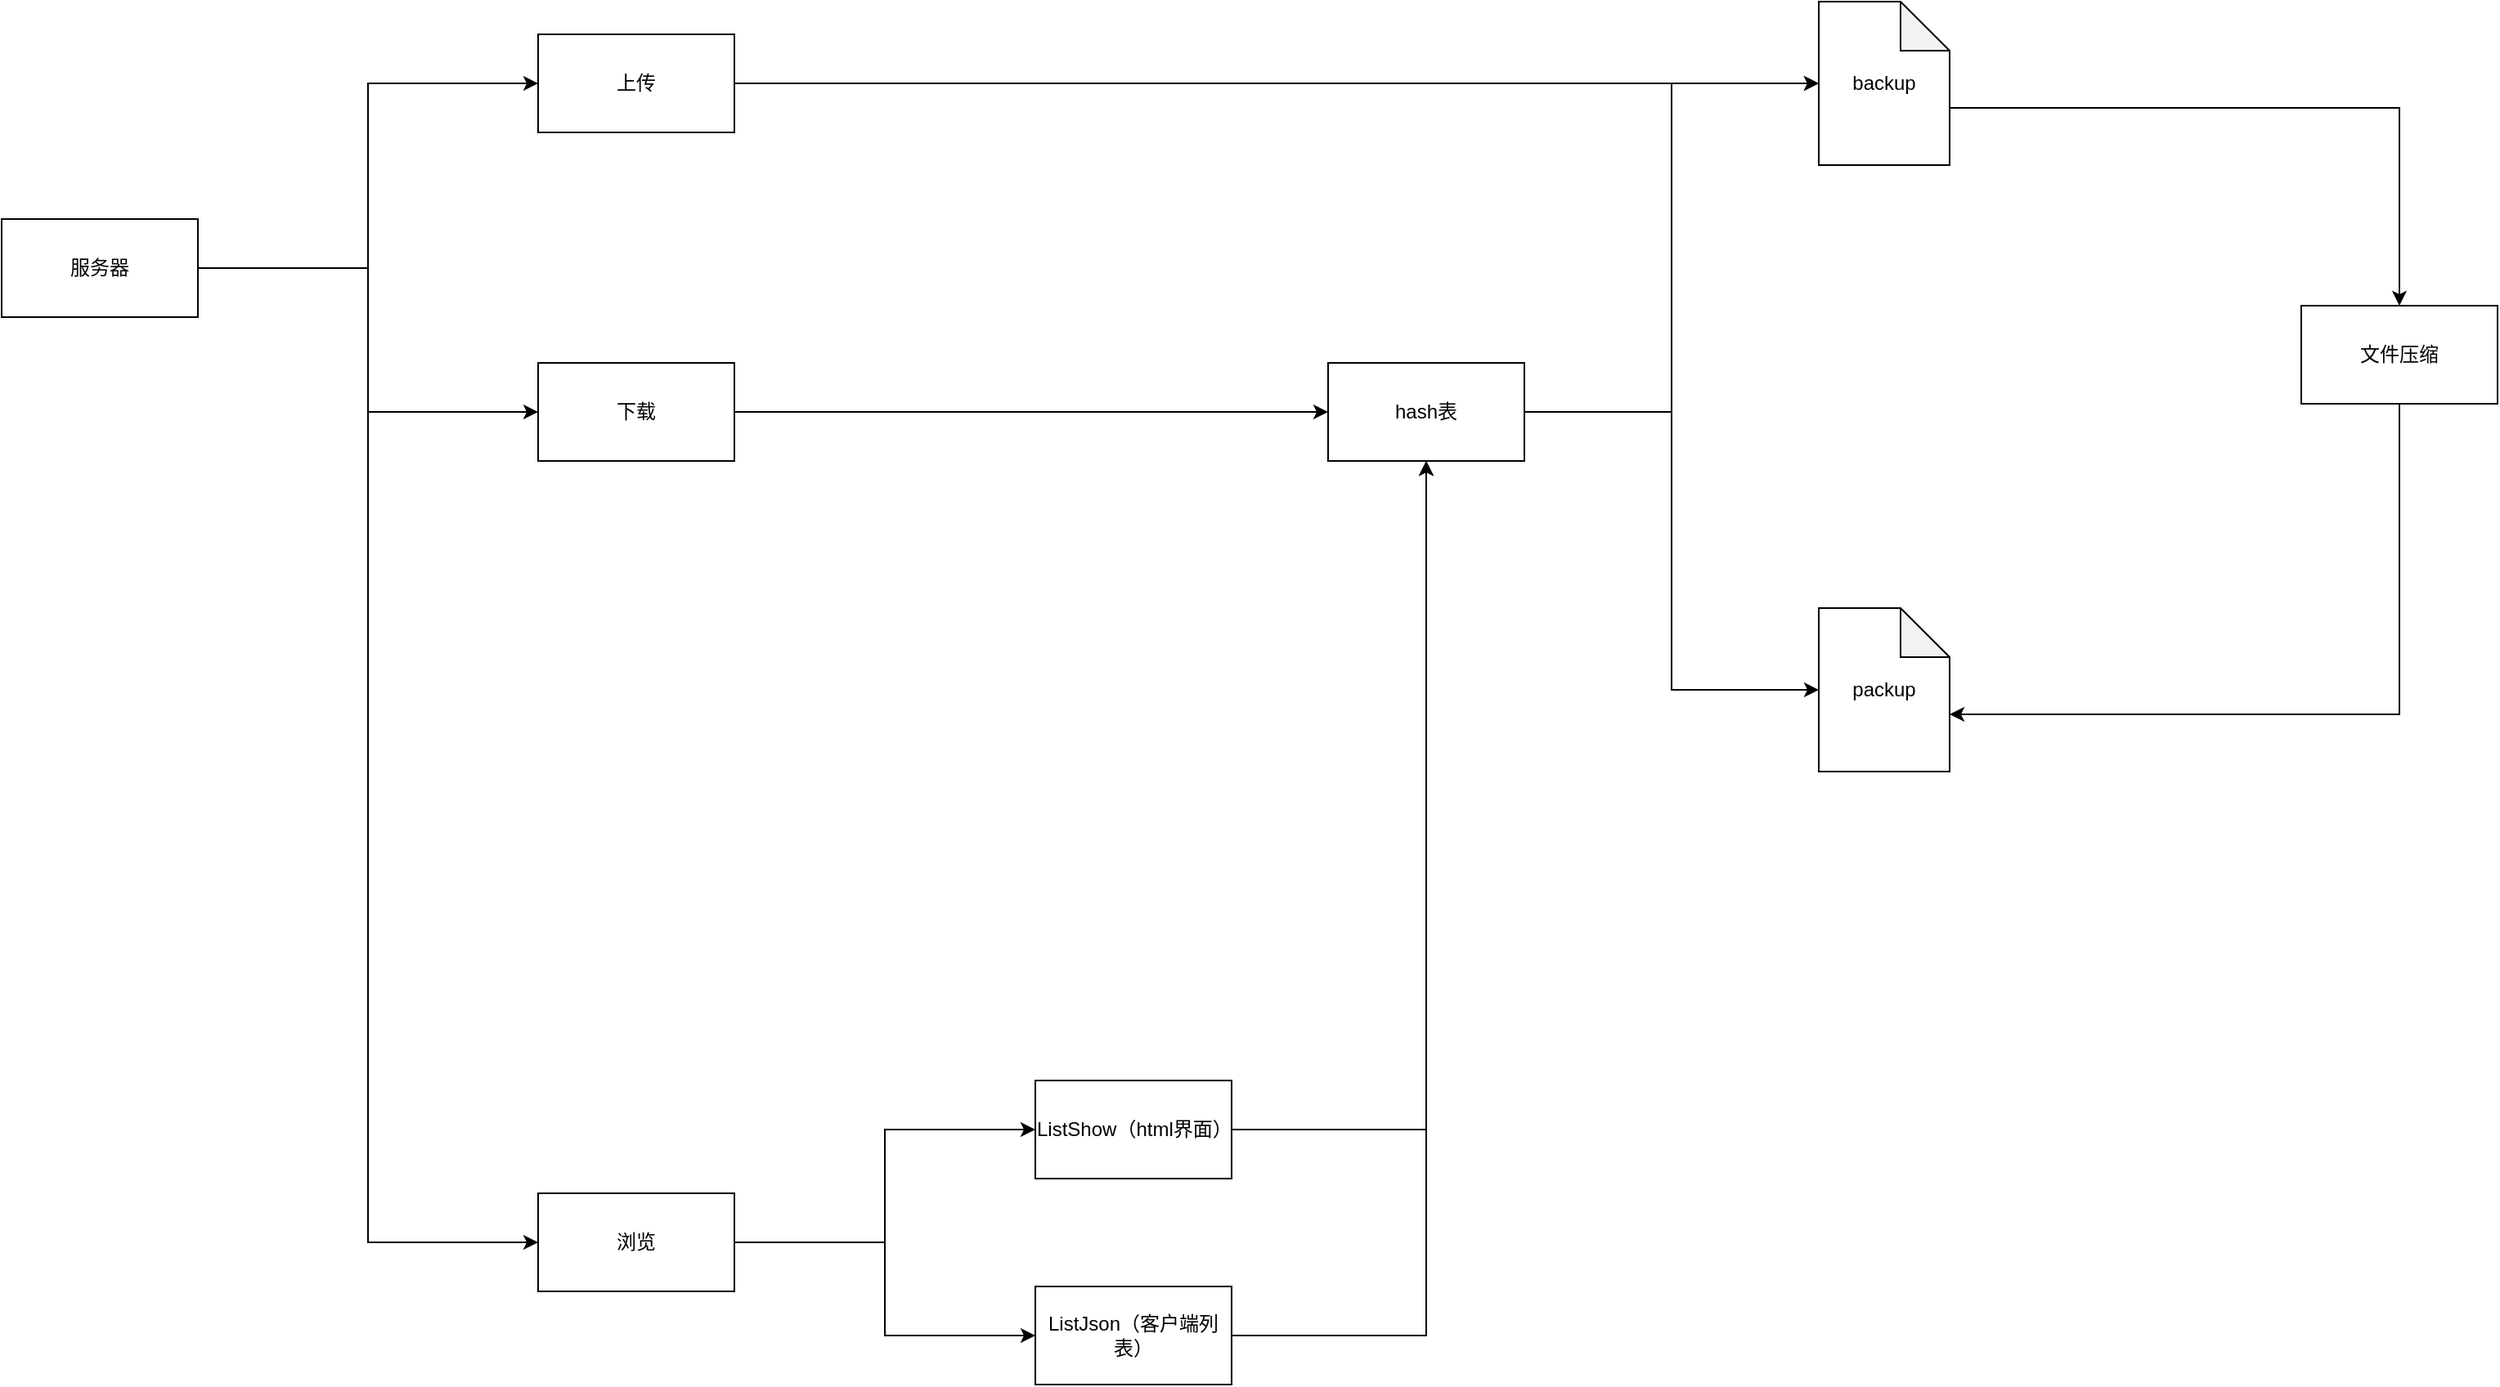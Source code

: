 <mxfile version="26.3.0">
  <diagram name="第 1 页" id="tK_2oWleVy4g6x_5Zqby">
    <mxGraphModel dx="1426" dy="789" grid="0" gridSize="10" guides="1" tooltips="1" connect="1" arrows="1" fold="1" page="1" pageScale="1" pageWidth="827" pageHeight="1169" background="none" math="0" shadow="0">
      <root>
        <mxCell id="0" />
        <mxCell id="1" parent="0" />
        <mxCell id="LxozaB-qy3NKo2jxEyTn-5" style="edgeStyle=orthogonalEdgeStyle;rounded=0;orthogonalLoop=1;jettySize=auto;html=1;exitX=1;exitY=0.5;exitDx=0;exitDy=0;entryX=0;entryY=0.5;entryDx=0;entryDy=0;" edge="1" parent="1" source="LxozaB-qy3NKo2jxEyTn-1" target="LxozaB-qy3NKo2jxEyTn-2">
          <mxGeometry relative="1" as="geometry" />
        </mxCell>
        <mxCell id="LxozaB-qy3NKo2jxEyTn-6" style="edgeStyle=orthogonalEdgeStyle;rounded=0;orthogonalLoop=1;jettySize=auto;html=1;exitX=1;exitY=0.5;exitDx=0;exitDy=0;entryX=0;entryY=0.5;entryDx=0;entryDy=0;" edge="1" parent="1" source="LxozaB-qy3NKo2jxEyTn-1" target="LxozaB-qy3NKo2jxEyTn-3">
          <mxGeometry relative="1" as="geometry" />
        </mxCell>
        <mxCell id="LxozaB-qy3NKo2jxEyTn-7" style="edgeStyle=orthogonalEdgeStyle;rounded=0;orthogonalLoop=1;jettySize=auto;html=1;exitX=1;exitY=0.5;exitDx=0;exitDy=0;entryX=0;entryY=0.5;entryDx=0;entryDy=0;" edge="1" parent="1" source="LxozaB-qy3NKo2jxEyTn-1" target="LxozaB-qy3NKo2jxEyTn-4">
          <mxGeometry relative="1" as="geometry" />
        </mxCell>
        <mxCell id="LxozaB-qy3NKo2jxEyTn-1" value="服务器" style="rounded=0;whiteSpace=wrap;html=1;" vertex="1" parent="1">
          <mxGeometry x="16" y="227" width="120" height="60" as="geometry" />
        </mxCell>
        <mxCell id="LxozaB-qy3NKo2jxEyTn-2" value="上传" style="rounded=0;whiteSpace=wrap;html=1;" vertex="1" parent="1">
          <mxGeometry x="344" y="114" width="120" height="60" as="geometry" />
        </mxCell>
        <mxCell id="LxozaB-qy3NKo2jxEyTn-19" style="edgeStyle=orthogonalEdgeStyle;rounded=0;orthogonalLoop=1;jettySize=auto;html=1;exitX=1;exitY=0.5;exitDx=0;exitDy=0;entryX=0;entryY=0.5;entryDx=0;entryDy=0;" edge="1" parent="1" source="LxozaB-qy3NKo2jxEyTn-3" target="LxozaB-qy3NKo2jxEyTn-18">
          <mxGeometry relative="1" as="geometry" />
        </mxCell>
        <mxCell id="LxozaB-qy3NKo2jxEyTn-3" value="下载" style="rounded=0;whiteSpace=wrap;html=1;" vertex="1" parent="1">
          <mxGeometry x="344" y="315" width="120" height="60" as="geometry" />
        </mxCell>
        <mxCell id="LxozaB-qy3NKo2jxEyTn-10" style="edgeStyle=orthogonalEdgeStyle;rounded=0;orthogonalLoop=1;jettySize=auto;html=1;exitX=1;exitY=0.5;exitDx=0;exitDy=0;entryX=0;entryY=0.5;entryDx=0;entryDy=0;" edge="1" parent="1" source="LxozaB-qy3NKo2jxEyTn-4" target="LxozaB-qy3NKo2jxEyTn-8">
          <mxGeometry relative="1" as="geometry" />
        </mxCell>
        <mxCell id="LxozaB-qy3NKo2jxEyTn-11" style="edgeStyle=orthogonalEdgeStyle;rounded=0;orthogonalLoop=1;jettySize=auto;html=1;exitX=1;exitY=0.5;exitDx=0;exitDy=0;entryX=0;entryY=0.5;entryDx=0;entryDy=0;" edge="1" parent="1" source="LxozaB-qy3NKo2jxEyTn-4" target="LxozaB-qy3NKo2jxEyTn-9">
          <mxGeometry relative="1" as="geometry" />
        </mxCell>
        <mxCell id="LxozaB-qy3NKo2jxEyTn-4" value="浏览" style="rounded=0;whiteSpace=wrap;html=1;" vertex="1" parent="1">
          <mxGeometry x="344" y="823" width="120" height="60" as="geometry" />
        </mxCell>
        <mxCell id="LxozaB-qy3NKo2jxEyTn-23" style="edgeStyle=orthogonalEdgeStyle;rounded=0;orthogonalLoop=1;jettySize=auto;html=1;exitX=1;exitY=0.5;exitDx=0;exitDy=0;entryX=0.5;entryY=1;entryDx=0;entryDy=0;" edge="1" parent="1" source="LxozaB-qy3NKo2jxEyTn-8" target="LxozaB-qy3NKo2jxEyTn-18">
          <mxGeometry relative="1" as="geometry" />
        </mxCell>
        <mxCell id="LxozaB-qy3NKo2jxEyTn-8" value="ListShow（html界面）" style="rounded=0;whiteSpace=wrap;html=1;" vertex="1" parent="1">
          <mxGeometry x="648" y="754" width="120" height="60" as="geometry" />
        </mxCell>
        <mxCell id="LxozaB-qy3NKo2jxEyTn-24" style="edgeStyle=orthogonalEdgeStyle;rounded=0;orthogonalLoop=1;jettySize=auto;html=1;exitX=1;exitY=0.5;exitDx=0;exitDy=0;entryX=0.5;entryY=1;entryDx=0;entryDy=0;" edge="1" parent="1" source="LxozaB-qy3NKo2jxEyTn-9" target="LxozaB-qy3NKo2jxEyTn-18">
          <mxGeometry relative="1" as="geometry" />
        </mxCell>
        <mxCell id="LxozaB-qy3NKo2jxEyTn-9" value="ListJson（客户端列表）" style="rounded=0;whiteSpace=wrap;html=1;" vertex="1" parent="1">
          <mxGeometry x="648" y="880" width="120" height="60" as="geometry" />
        </mxCell>
        <mxCell id="LxozaB-qy3NKo2jxEyTn-30" style="edgeStyle=orthogonalEdgeStyle;rounded=0;orthogonalLoop=1;jettySize=auto;html=1;exitX=0;exitY=0;exitDx=80;exitDy=65;exitPerimeter=0;entryX=0.5;entryY=0;entryDx=0;entryDy=0;" edge="1" parent="1" source="LxozaB-qy3NKo2jxEyTn-14" target="LxozaB-qy3NKo2jxEyTn-25">
          <mxGeometry relative="1" as="geometry" />
        </mxCell>
        <mxCell id="LxozaB-qy3NKo2jxEyTn-14" value="backup" style="shape=note;whiteSpace=wrap;html=1;backgroundOutline=1;darkOpacity=0.05;" vertex="1" parent="1">
          <mxGeometry x="1127" y="94" width="80" height="100" as="geometry" />
        </mxCell>
        <mxCell id="LxozaB-qy3NKo2jxEyTn-15" value="packup" style="shape=note;whiteSpace=wrap;html=1;backgroundOutline=1;darkOpacity=0.05;" vertex="1" parent="1">
          <mxGeometry x="1127" y="465" width="80" height="100" as="geometry" />
        </mxCell>
        <mxCell id="LxozaB-qy3NKo2jxEyTn-16" style="edgeStyle=orthogonalEdgeStyle;rounded=0;orthogonalLoop=1;jettySize=auto;html=1;exitX=1;exitY=0.5;exitDx=0;exitDy=0;entryX=0;entryY=0.5;entryDx=0;entryDy=0;entryPerimeter=0;" edge="1" parent="1" source="LxozaB-qy3NKo2jxEyTn-2" target="LxozaB-qy3NKo2jxEyTn-14">
          <mxGeometry relative="1" as="geometry" />
        </mxCell>
        <mxCell id="LxozaB-qy3NKo2jxEyTn-18" value="hash表" style="rounded=0;whiteSpace=wrap;html=1;" vertex="1" parent="1">
          <mxGeometry x="827" y="315" width="120" height="60" as="geometry" />
        </mxCell>
        <mxCell id="LxozaB-qy3NKo2jxEyTn-21" style="edgeStyle=orthogonalEdgeStyle;rounded=0;orthogonalLoop=1;jettySize=auto;html=1;exitX=1;exitY=0.5;exitDx=0;exitDy=0;entryX=0;entryY=0.5;entryDx=0;entryDy=0;entryPerimeter=0;" edge="1" parent="1" source="LxozaB-qy3NKo2jxEyTn-18" target="LxozaB-qy3NKo2jxEyTn-15">
          <mxGeometry relative="1" as="geometry" />
        </mxCell>
        <mxCell id="LxozaB-qy3NKo2jxEyTn-22" style="edgeStyle=orthogonalEdgeStyle;rounded=0;orthogonalLoop=1;jettySize=auto;html=1;exitX=1;exitY=0.5;exitDx=0;exitDy=0;entryX=0;entryY=0.5;entryDx=0;entryDy=0;entryPerimeter=0;" edge="1" parent="1" source="LxozaB-qy3NKo2jxEyTn-18" target="LxozaB-qy3NKo2jxEyTn-14">
          <mxGeometry relative="1" as="geometry" />
        </mxCell>
        <mxCell id="LxozaB-qy3NKo2jxEyTn-25" value="文件压缩" style="rounded=0;whiteSpace=wrap;html=1;" vertex="1" parent="1">
          <mxGeometry x="1422" y="280" width="120" height="60" as="geometry" />
        </mxCell>
        <mxCell id="LxozaB-qy3NKo2jxEyTn-29" style="edgeStyle=orthogonalEdgeStyle;rounded=0;orthogonalLoop=1;jettySize=auto;html=1;exitX=0.5;exitY=1;exitDx=0;exitDy=0;entryX=0;entryY=0;entryDx=80;entryDy=65;entryPerimeter=0;" edge="1" parent="1" source="LxozaB-qy3NKo2jxEyTn-25" target="LxozaB-qy3NKo2jxEyTn-15">
          <mxGeometry relative="1" as="geometry" />
        </mxCell>
      </root>
    </mxGraphModel>
  </diagram>
</mxfile>
